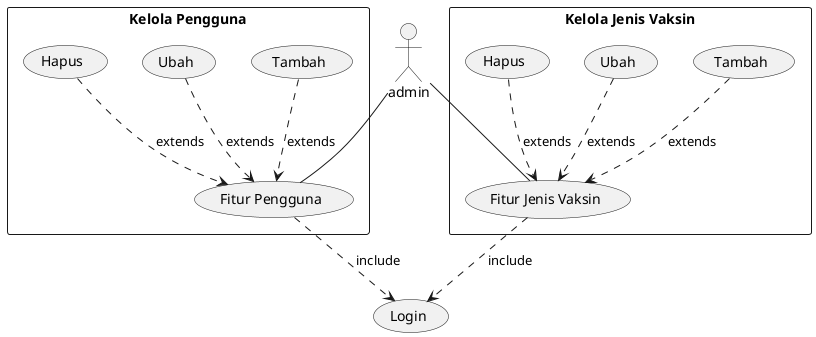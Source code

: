 @startuml
skinparam packageStyle rectangle
actor admin
usecase "Login" as Login
rectangle "Kelola Pengguna" {
  admin -- (Fitur Pengguna)
  usecase "Tambah" as Tambah1
  usecase "Ubah" as Ubah1
  usecase "Hapus" as Hapus1
  (Fitur Pengguna) ..> Login : include
  Tambah1 ..> (Fitur Pengguna) : extends
  Ubah1 ..> (Fitur Pengguna) : extends
  Hapus1 ..> (Fitur Pengguna) : extends
}
rectangle "Kelola Jenis Vaksin" {
  admin -- (Fitur Jenis Vaksin)
  usecase "Tambah" as Tambah2
  usecase "Ubah" as Ubah2
  usecase "Hapus" as Hapus2
  (Fitur Jenis Vaksin) ..> Login : include
  Tambah2 ..> (Fitur Jenis Vaksin) : extends
  Ubah2 ..> (Fitur Jenis Vaksin) : extends
  Hapus2 ..> (Fitur Jenis Vaksin) : extends
}
@enduml
